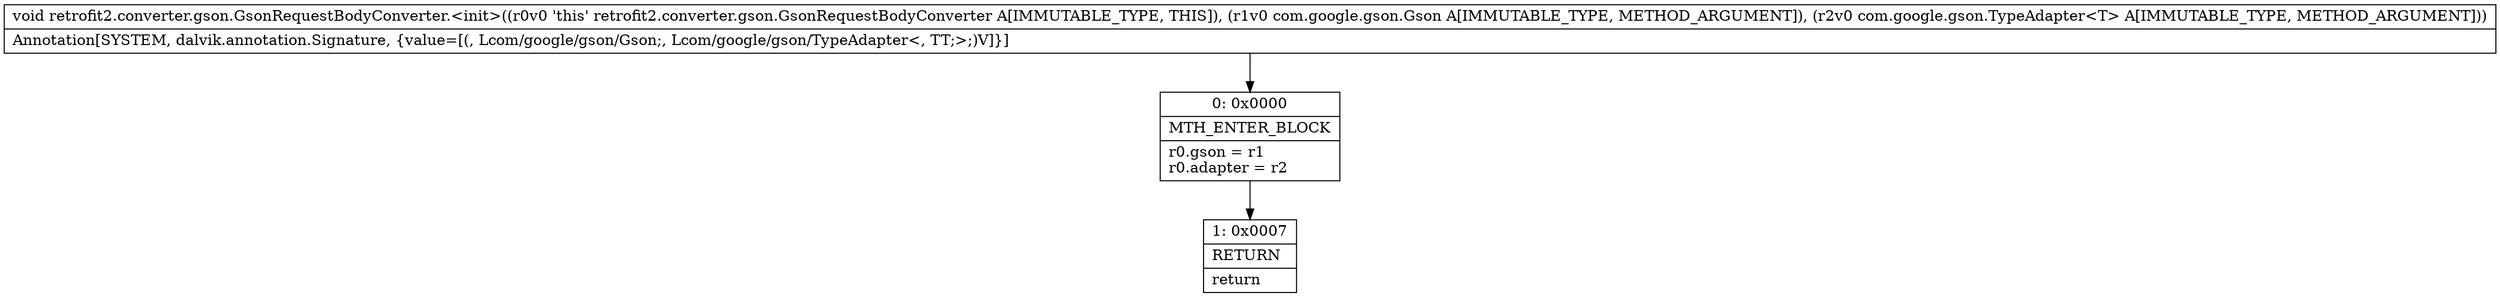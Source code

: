 digraph "CFG forretrofit2.converter.gson.GsonRequestBodyConverter.\<init\>(Lcom\/google\/gson\/Gson;Lcom\/google\/gson\/TypeAdapter;)V" {
Node_0 [shape=record,label="{0\:\ 0x0000|MTH_ENTER_BLOCK\l|r0.gson = r1\lr0.adapter = r2\l}"];
Node_1 [shape=record,label="{1\:\ 0x0007|RETURN\l|return\l}"];
MethodNode[shape=record,label="{void retrofit2.converter.gson.GsonRequestBodyConverter.\<init\>((r0v0 'this' retrofit2.converter.gson.GsonRequestBodyConverter A[IMMUTABLE_TYPE, THIS]), (r1v0 com.google.gson.Gson A[IMMUTABLE_TYPE, METHOD_ARGUMENT]), (r2v0 com.google.gson.TypeAdapter\<T\> A[IMMUTABLE_TYPE, METHOD_ARGUMENT]))  | Annotation[SYSTEM, dalvik.annotation.Signature, \{value=[(, Lcom\/google\/gson\/Gson;, Lcom\/google\/gson\/TypeAdapter\<, TT;\>;)V]\}]\l}"];
MethodNode -> Node_0;
Node_0 -> Node_1;
}

